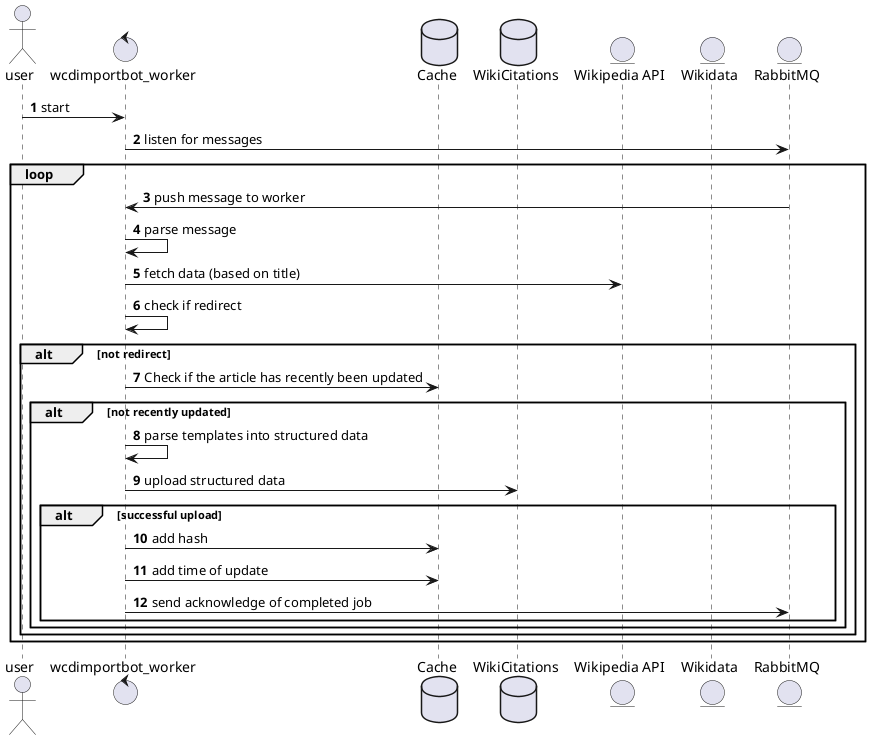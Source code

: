 @startuml
'https://plantuml.com/sequence-diagram

autonumber
actor user
control wcdimportbot_worker
database Cache as cache
database WikiCitations as wikicitations
entity "Wikipedia API" as wikipediaapi
entity Wikidata
entity RabbitMQ as rabbitmq

user -> wcdimportbot_worker :start
wcdimportbot_worker -> rabbitmq : listen for messages
loop
rabbitmq -> wcdimportbot_worker : push message to worker
wcdimportbot_worker -> wcdimportbot_worker : parse message
wcdimportbot_worker -> wikipediaapi : fetch data (based on title)
    wcdimportbot_worker -> wcdimportbot_worker : check if redirect
    alt not redirect
        wcdimportbot_worker -> cache : Check if the article has recently been updated
        alt not recently updated
            wcdimportbot_worker -> wcdimportbot_worker : parse templates into structured data
            wcdimportbot_worker -> wikicitations : upload structured data
            alt successful upload
                wcdimportbot_worker -> cache : add hash
                wcdimportbot_worker -> cache : add time of update
                wcdimportbot_worker -> rabbitmq : send acknowledge of completed job
            end
        end
    end
end
@enduml